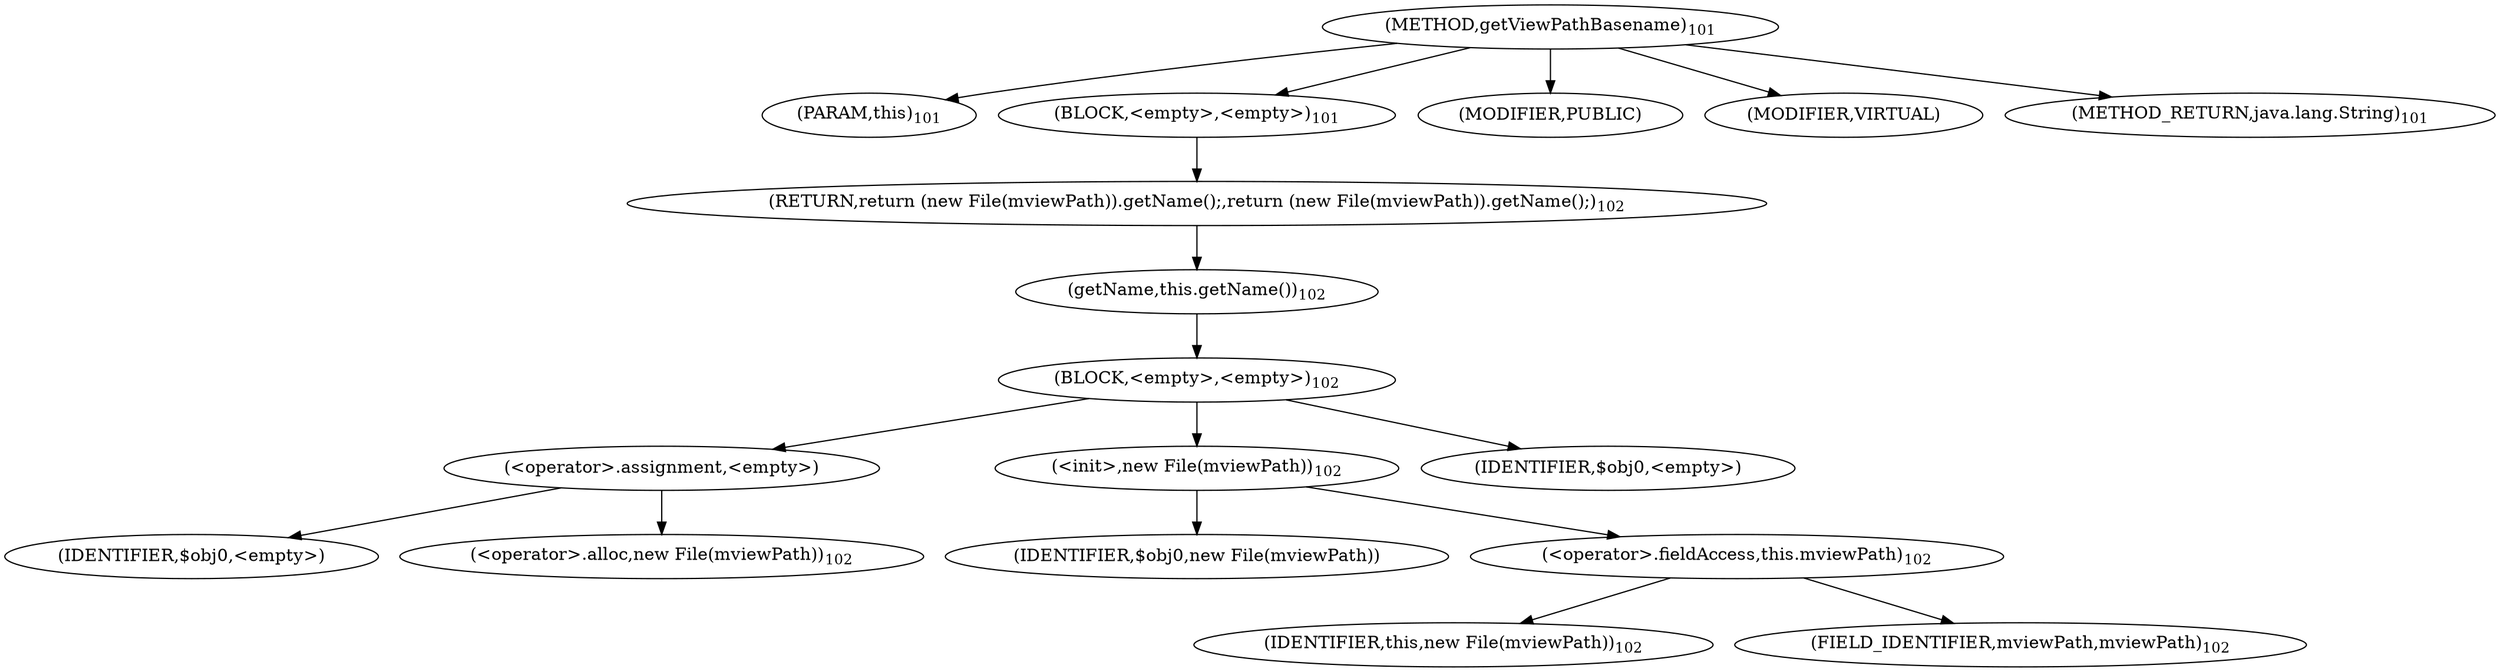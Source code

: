digraph "getViewPathBasename" {  
"108" [label = <(METHOD,getViewPathBasename)<SUB>101</SUB>> ]
"109" [label = <(PARAM,this)<SUB>101</SUB>> ]
"110" [label = <(BLOCK,&lt;empty&gt;,&lt;empty&gt;)<SUB>101</SUB>> ]
"111" [label = <(RETURN,return (new File(mviewPath)).getName();,return (new File(mviewPath)).getName();)<SUB>102</SUB>> ]
"112" [label = <(getName,this.getName())<SUB>102</SUB>> ]
"113" [label = <(BLOCK,&lt;empty&gt;,&lt;empty&gt;)<SUB>102</SUB>> ]
"114" [label = <(&lt;operator&gt;.assignment,&lt;empty&gt;)> ]
"115" [label = <(IDENTIFIER,$obj0,&lt;empty&gt;)> ]
"116" [label = <(&lt;operator&gt;.alloc,new File(mviewPath))<SUB>102</SUB>> ]
"117" [label = <(&lt;init&gt;,new File(mviewPath))<SUB>102</SUB>> ]
"118" [label = <(IDENTIFIER,$obj0,new File(mviewPath))> ]
"119" [label = <(&lt;operator&gt;.fieldAccess,this.mviewPath)<SUB>102</SUB>> ]
"120" [label = <(IDENTIFIER,this,new File(mviewPath))<SUB>102</SUB>> ]
"121" [label = <(FIELD_IDENTIFIER,mviewPath,mviewPath)<SUB>102</SUB>> ]
"122" [label = <(IDENTIFIER,$obj0,&lt;empty&gt;)> ]
"123" [label = <(MODIFIER,PUBLIC)> ]
"124" [label = <(MODIFIER,VIRTUAL)> ]
"125" [label = <(METHOD_RETURN,java.lang.String)<SUB>101</SUB>> ]
  "108" -> "109" 
  "108" -> "110" 
  "108" -> "123" 
  "108" -> "124" 
  "108" -> "125" 
  "110" -> "111" 
  "111" -> "112" 
  "112" -> "113" 
  "113" -> "114" 
  "113" -> "117" 
  "113" -> "122" 
  "114" -> "115" 
  "114" -> "116" 
  "117" -> "118" 
  "117" -> "119" 
  "119" -> "120" 
  "119" -> "121" 
}
